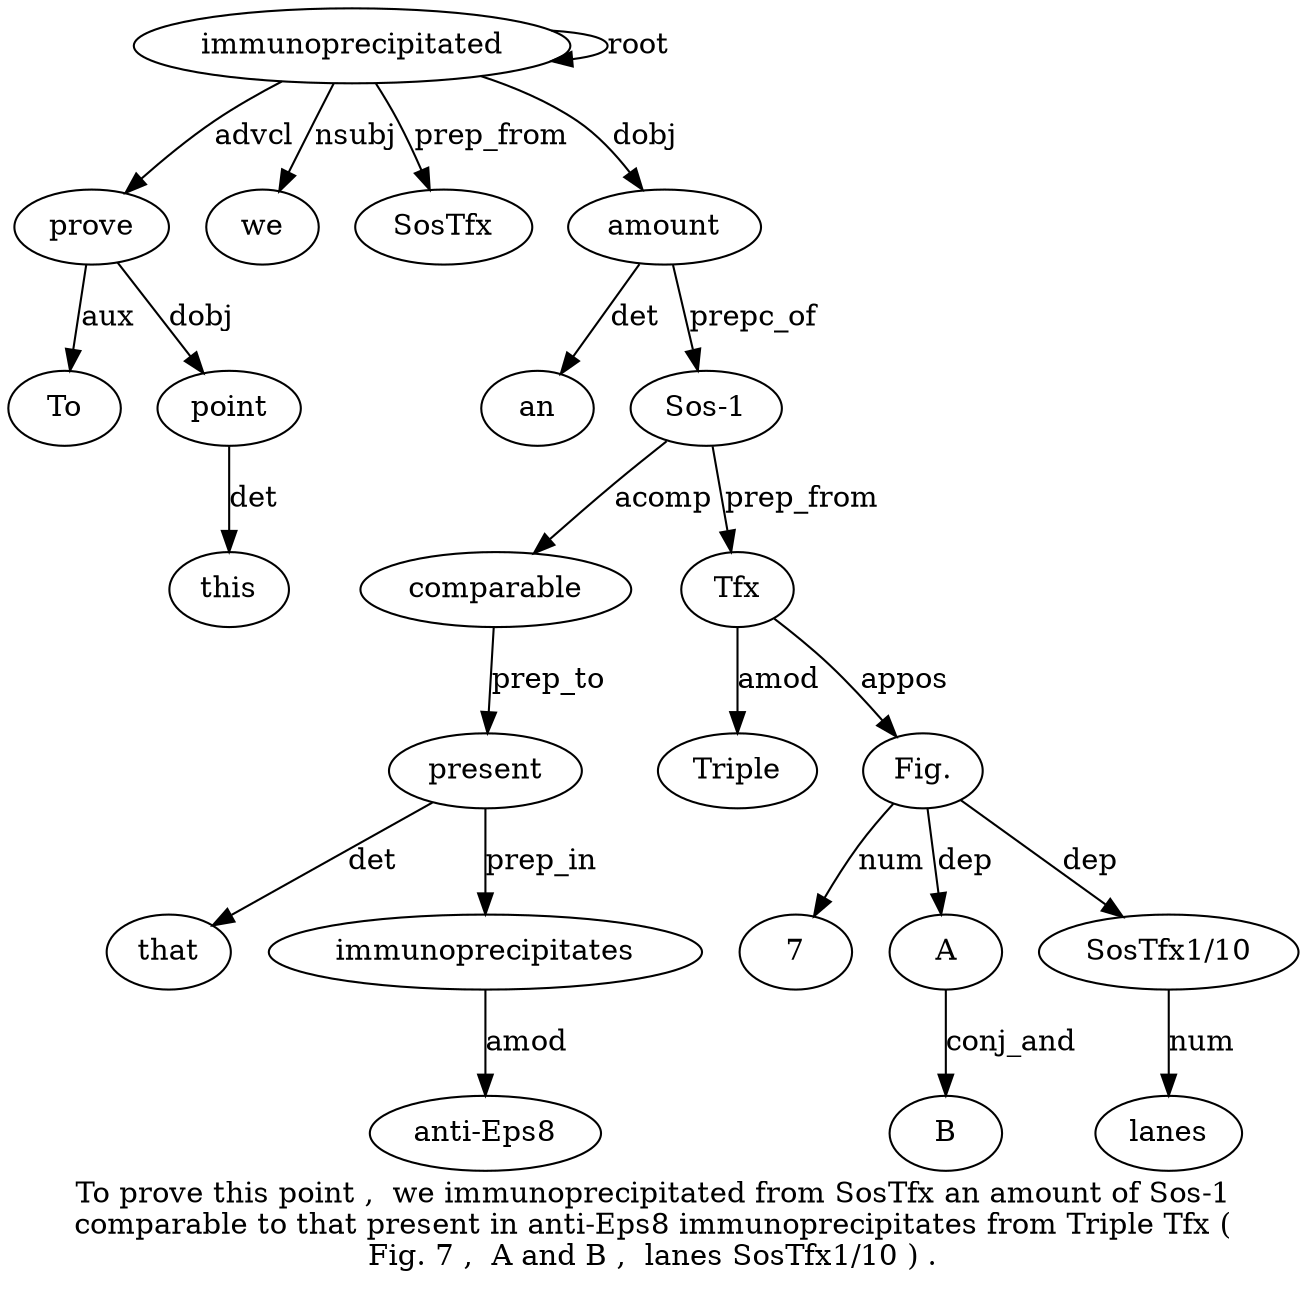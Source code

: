 digraph "To prove this point ,  we immunoprecipitated from SosTfx an amount of Sos-1 comparable to that present in anti-Eps8 immunoprecipitates from Triple Tfx ( Fig. 7 ,  A and B ,  lanes SosTfx1/10 ) ." {
label="To prove this point ,  we immunoprecipitated from SosTfx an amount of Sos-1
comparable to that present in anti-Eps8 immunoprecipitates from Triple Tfx (
Fig. 7 ,  A and B ,  lanes SosTfx1/10 ) .";
prove2 [style=filled, fillcolor=white, label=prove];
To1 [style=filled, fillcolor=white, label=To];
prove2 -> To1  [label=aux];
immunoprecipitated7 [style=filled, fillcolor=white, label=immunoprecipitated];
immunoprecipitated7 -> prove2  [label=advcl];
point4 [style=filled, fillcolor=white, label=point];
this3 [style=filled, fillcolor=white, label=this];
point4 -> this3  [label=det];
prove2 -> point4  [label=dobj];
we6 [style=filled, fillcolor=white, label=we];
immunoprecipitated7 -> we6  [label=nsubj];
immunoprecipitated7 -> immunoprecipitated7  [label=root];
SosTfx9 [style=filled, fillcolor=white, label=SosTfx];
immunoprecipitated7 -> SosTfx9  [label=prep_from];
amount11 [style=filled, fillcolor=white, label=amount];
an10 [style=filled, fillcolor=white, label=an];
amount11 -> an10  [label=det];
immunoprecipitated7 -> amount11  [label=dobj];
"Sos-13" [style=filled, fillcolor=white, label="Sos-1"];
amount11 -> "Sos-13"  [label=prepc_of];
comparable14 [style=filled, fillcolor=white, label=comparable];
"Sos-13" -> comparable14  [label=acomp];
present17 [style=filled, fillcolor=white, label=present];
that16 [style=filled, fillcolor=white, label=that];
present17 -> that16  [label=det];
comparable14 -> present17  [label=prep_to];
immunoprecipitates20 [style=filled, fillcolor=white, label=immunoprecipitates];
"anti-Eps819" [style=filled, fillcolor=white, label="anti-Eps8"];
immunoprecipitates20 -> "anti-Eps819"  [label=amod];
present17 -> immunoprecipitates20  [label=prep_in];
Tfx23 [style=filled, fillcolor=white, label=Tfx];
Triple22 [style=filled, fillcolor=white, label=Triple];
Tfx23 -> Triple22  [label=amod];
"Sos-13" -> Tfx23  [label=prep_from];
"Fig.25" [style=filled, fillcolor=white, label="Fig."];
Tfx23 -> "Fig.25"  [label=appos];
726 [style=filled, fillcolor=white, label=7];
"Fig.25" -> 726  [label=num];
A28 [style=filled, fillcolor=white, label=A];
"Fig.25" -> A28  [label=dep];
B30 [style=filled, fillcolor=white, label=B];
A28 -> B30  [label=conj_and];
"SosTfx1/1033" [style=filled, fillcolor=white, label="SosTfx1/10"];
lanes32 [style=filled, fillcolor=white, label=lanes];
"SosTfx1/1033" -> lanes32  [label=num];
"Fig.25" -> "SosTfx1/1033"  [label=dep];
}
